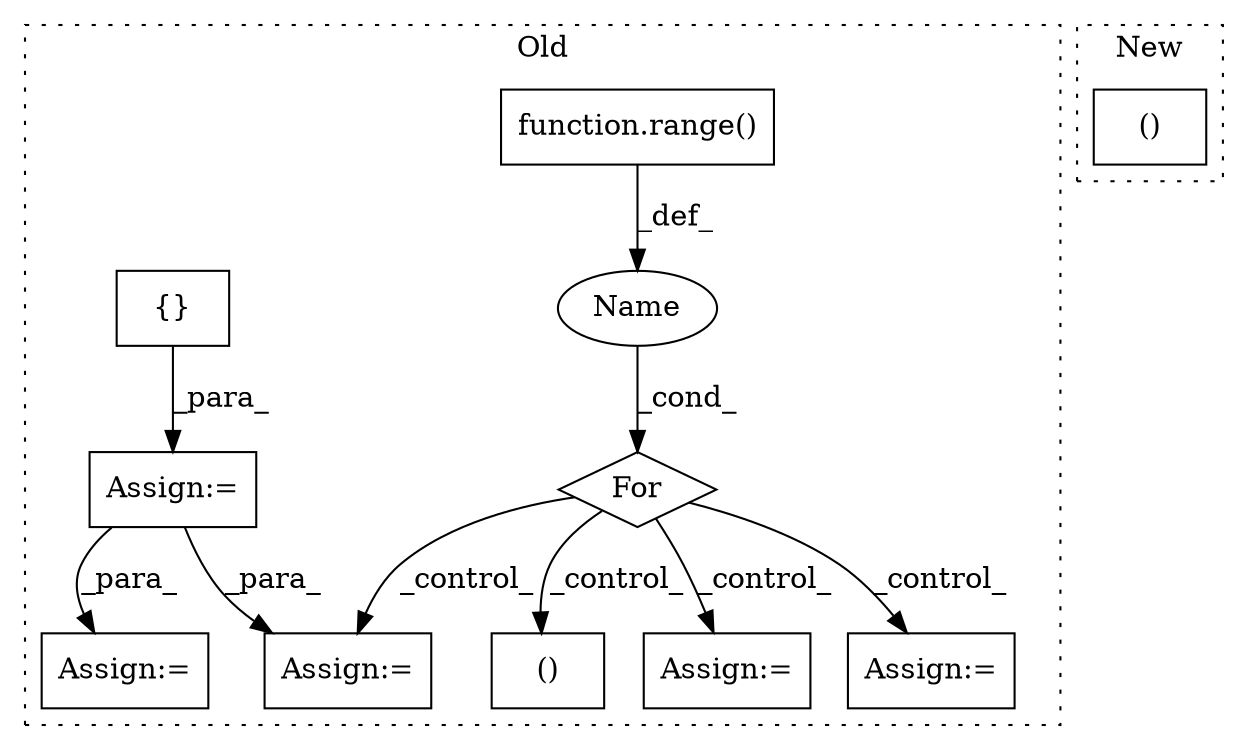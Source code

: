 digraph G {
subgraph cluster0 {
1 [label="function.range()" a="75" s="1401,1415" l="6,1" shape="box"];
3 [label="For" a="107" s="1392,1416" l="4,181" shape="diamond"];
4 [label="Assign:=" a="68" s="1775" l="4" shape="box"];
5 [label="Name" a="87" s="1396" l="1" shape="ellipse"];
6 [label="Assign:=" a="68" s="1695" l="4" shape="box"];
7 [label="Assign:=" a="68" s="1857" l="6" shape="box"];
8 [label="()" a="54" s="1857" l="3" shape="box"];
9 [label="Assign:=" a="68" s="1342" l="3" shape="box"];
10 [label="{}" a="59" s="1345,1345" l="2,1" shape="box"];
11 [label="Assign:=" a="68" s="2392" l="3" shape="box"];
label = "Old";
style="dotted";
}
subgraph cluster1 {
2 [label="()" a="54" s="1297" l="7" shape="box"];
label = "New";
style="dotted";
}
1 -> 5 [label="_def_"];
3 -> 8 [label="_control_"];
3 -> 4 [label="_control_"];
3 -> 7 [label="_control_"];
3 -> 6 [label="_control_"];
5 -> 3 [label="_cond_"];
9 -> 6 [label="_para_"];
9 -> 11 [label="_para_"];
10 -> 9 [label="_para_"];
}